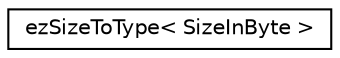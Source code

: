 digraph "Graphical Class Hierarchy"
{
 // LATEX_PDF_SIZE
  edge [fontname="Helvetica",fontsize="10",labelfontname="Helvetica",labelfontsize="10"];
  node [fontname="Helvetica",fontsize="10",shape=record];
  rankdir="LR";
  Node0 [label="ezSizeToType\< SizeInByte \>",height=0.2,width=0.4,color="black", fillcolor="white", style="filled",URL="$d6/da6/structez_size_to_type.htm",tooltip="Helper struct to get a storage type from a size in byte."];
}
